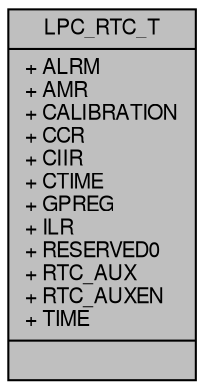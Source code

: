 digraph "LPC_RTC_T"
{
  edge [fontname="FreeSans",fontsize="10",labelfontname="FreeSans",labelfontsize="10"];
  node [fontname="FreeSans",fontsize="10",shape=record];
  Node1 [label="{LPC_RTC_T\n|+ ALRM\l+ AMR\l+ CALIBRATION\l+ CCR\l+ CIIR\l+ CTIME\l+ GPREG\l+ ILR\l+ RESERVED0\l+ RTC_AUX\l+ RTC_AUXEN\l+ TIME\l|}",height=0.2,width=0.4,color="black", fillcolor="grey75", style="filled", fontcolor="black"];
}
